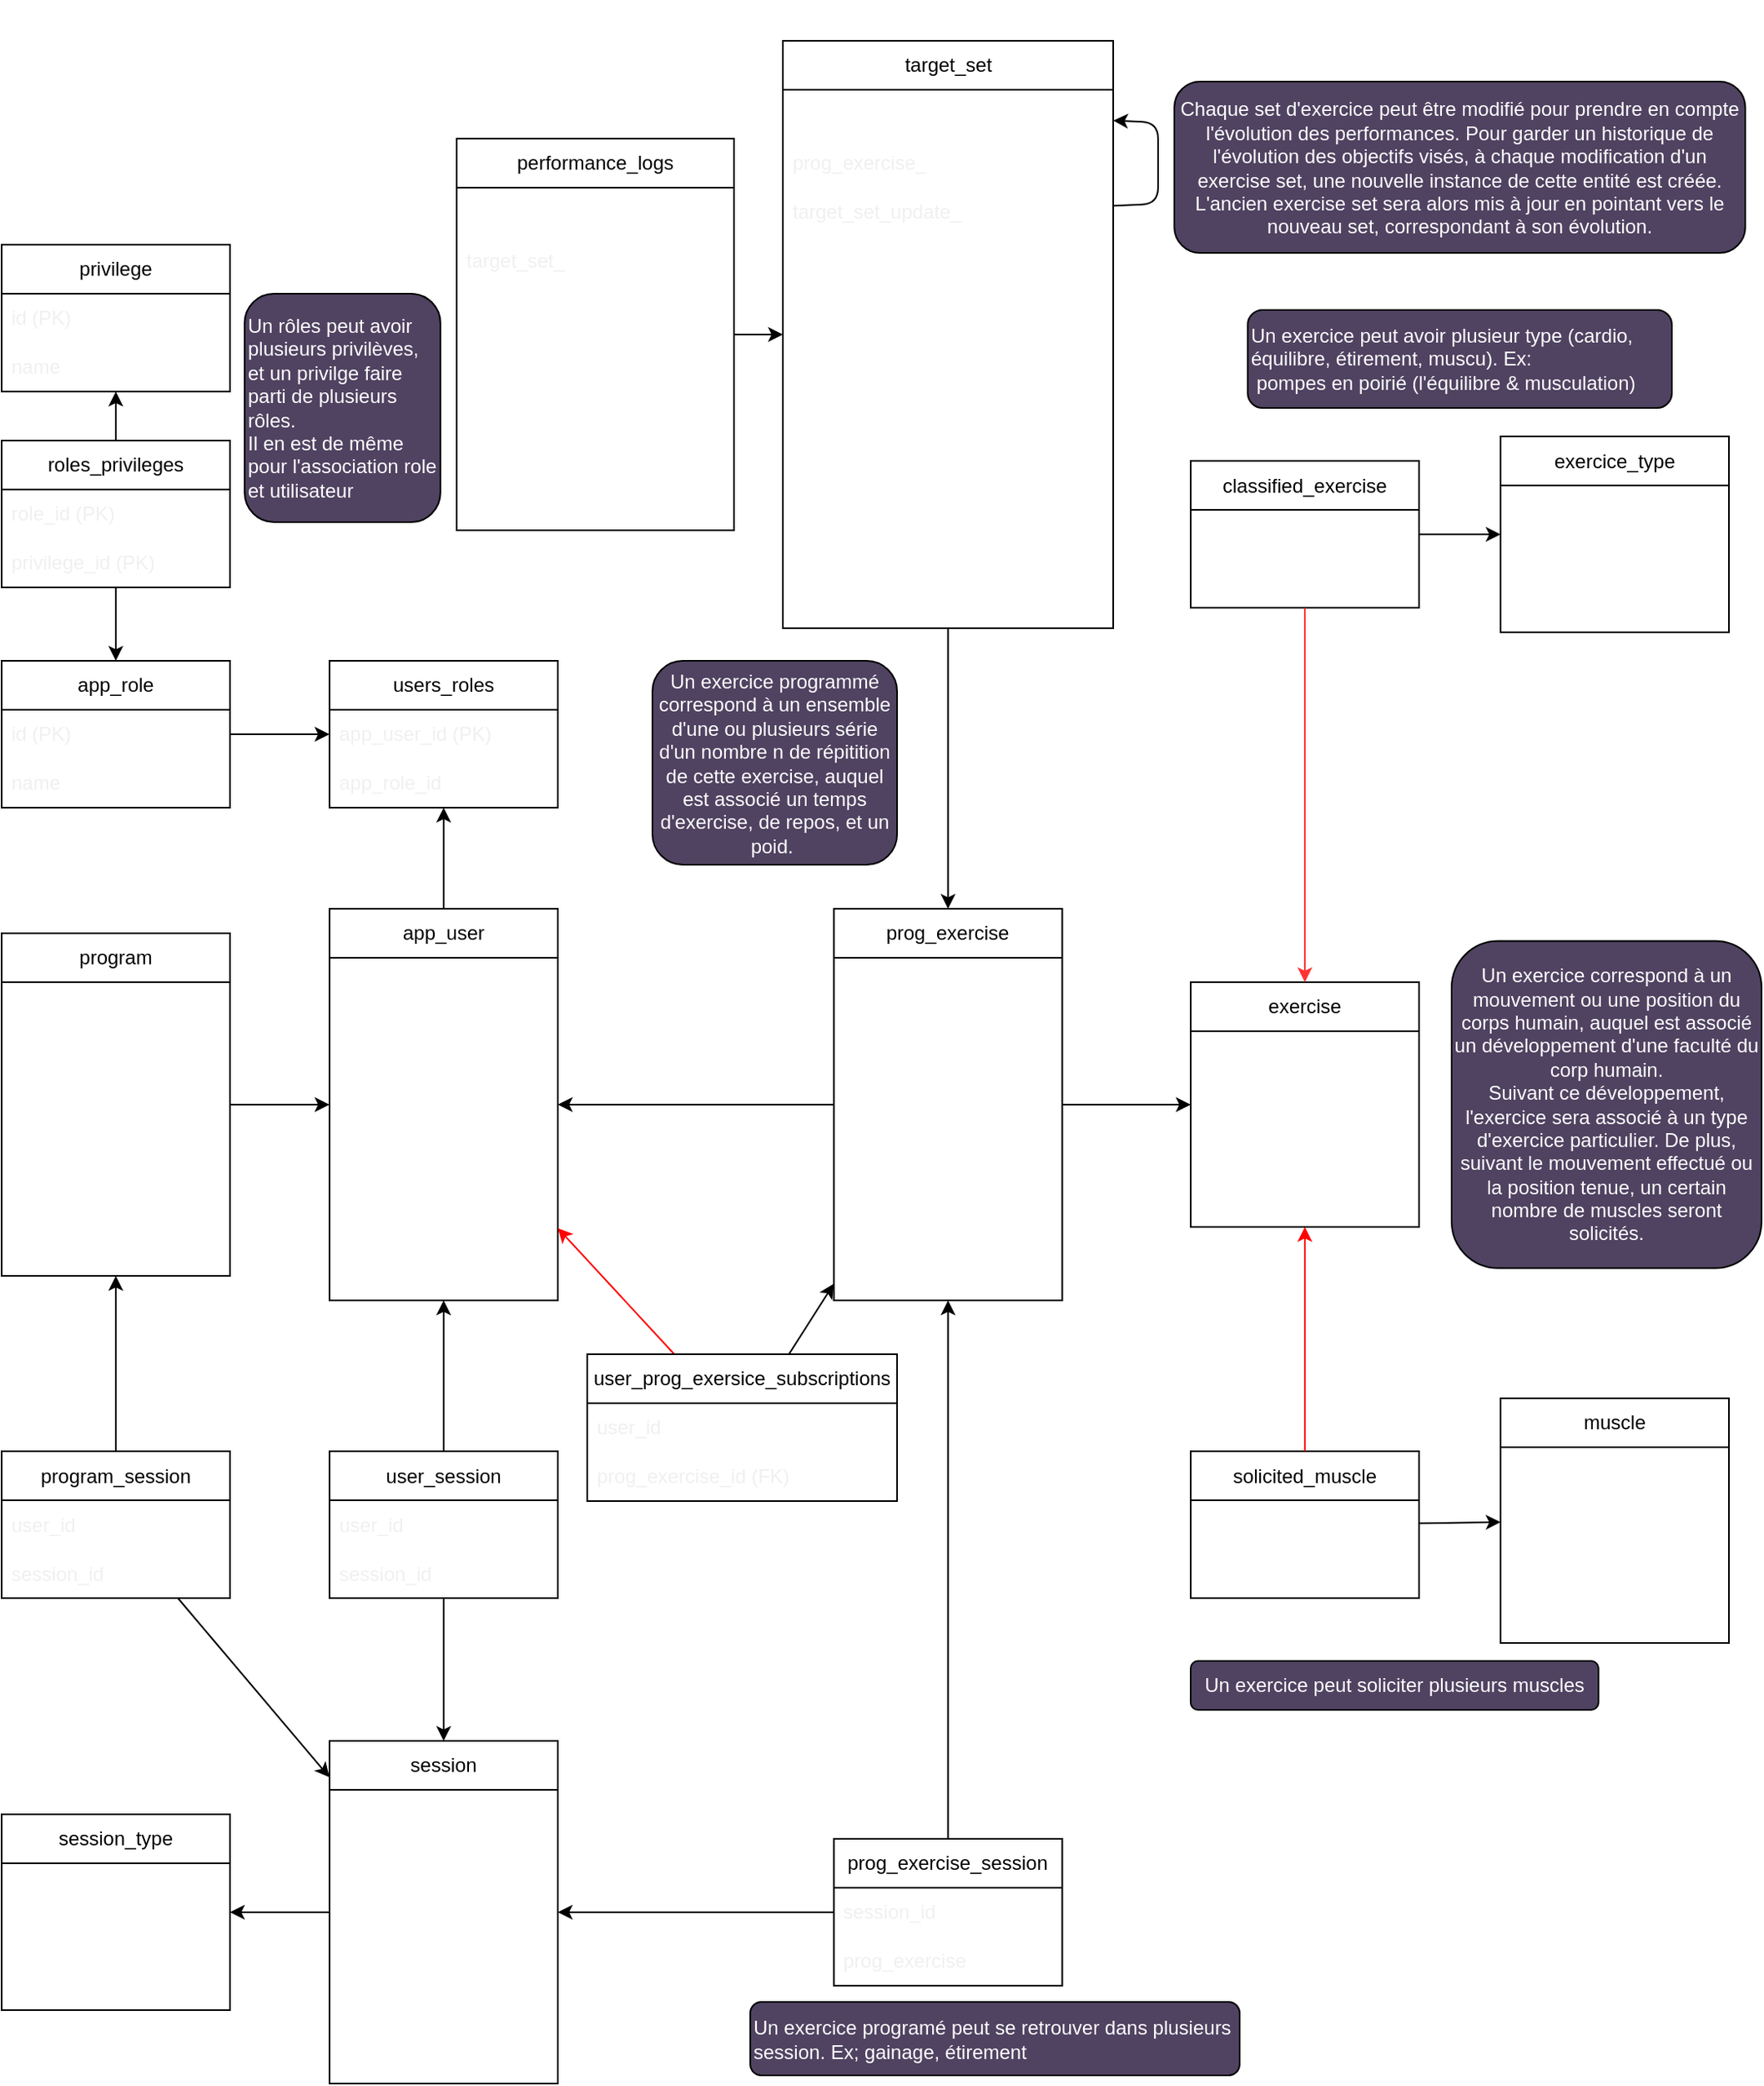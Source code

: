 <mxfile>
    <diagram id="t2RLY6Rsk9fh3t6uzkRq" name="Page-1">
        <mxGraphModel dx="2354" dy="1113" grid="1" gridSize="10" guides="1" tooltips="1" connect="1" arrows="1" fold="1" page="1" pageScale="1" pageWidth="1100" pageHeight="850" math="0" shadow="0">
            <root>
                <mxCell id="0"/>
                <mxCell id="1" parent="0"/>
                <mxCell id="147" value="exercise" style="swimlane;fontStyle=0;childLayout=stackLayout;horizontal=1;startSize=30;horizontalStack=0;resizeParent=1;resizeParentMax=0;resizeLast=0;collapsible=1;marginBottom=0;whiteSpace=wrap;html=1;swimlaneFillColor=default;" parent="1" vertex="1">
                    <mxGeometry x="-360" y="622" width="140" height="150" as="geometry"/>
                </mxCell>
                <mxCell id="148" value="&lt;font color=&quot;#ffffff&quot;&gt;id&amp;nbsp;&lt;/font&gt;&lt;span style=&quot;color: rgb(255, 255, 255);&quot;&gt;(PK)&lt;/span&gt;" style="text;strokeColor=none;fillColor=none;align=left;verticalAlign=middle;spacingLeft=4;spacingRight=4;overflow=hidden;points=[[0,0.5],[1,0.5]];portConstraint=eastwest;rotatable=0;whiteSpace=wrap;html=1;fontColor=#5C5C5C;" parent="147" vertex="1">
                    <mxGeometry y="30" width="140" height="30" as="geometry"/>
                </mxCell>
                <mxCell id="149" value="&lt;font color=&quot;#ffffff&quot;&gt;name&lt;/font&gt;" style="text;strokeColor=none;fillColor=none;align=left;verticalAlign=middle;spacingLeft=4;spacingRight=4;overflow=hidden;points=[[0,0.5],[1,0.5]];portConstraint=eastwest;rotatable=0;whiteSpace=wrap;html=1;fontColor=#5C5C5C;" parent="147" vertex="1">
                    <mxGeometry y="60" width="140" height="30" as="geometry"/>
                </mxCell>
                <mxCell id="151" value="&lt;font color=&quot;#ffffff&quot;&gt;description&lt;/font&gt;" style="text;strokeColor=none;fillColor=none;align=left;verticalAlign=middle;spacingLeft=4;spacingRight=4;overflow=hidden;points=[[0,0.5],[1,0.5]];portConstraint=eastwest;rotatable=0;whiteSpace=wrap;html=1;fontColor=#5C5C5C;" parent="147" vertex="1">
                    <mxGeometry y="90" width="140" height="30" as="geometry"/>
                </mxCell>
                <mxCell id="272" value="&lt;font color=&quot;#ffffff&quot;&gt;goal&lt;/font&gt;" style="text;strokeColor=none;fillColor=none;align=left;verticalAlign=middle;spacingLeft=4;spacingRight=4;overflow=hidden;points=[[0,0.5],[1,0.5]];portConstraint=eastwest;rotatable=0;whiteSpace=wrap;html=1;fontColor=#5C5C5C;" parent="147" vertex="1">
                    <mxGeometry y="120" width="140" height="30" as="geometry"/>
                </mxCell>
                <mxCell id="274" style="edgeStyle=none;html=1;fontColor=#FFFFFF;" parent="1" source="154" target="258" edge="1">
                    <mxGeometry relative="1" as="geometry"/>
                </mxCell>
                <mxCell id="154" value="prog_exercise" style="swimlane;fontStyle=0;childLayout=stackLayout;horizontal=1;startSize=30;horizontalStack=0;resizeParent=1;resizeParentMax=0;resizeLast=0;collapsible=1;marginBottom=0;whiteSpace=wrap;html=1;swimlaneFillColor=default;" parent="1" vertex="1">
                    <mxGeometry x="-578.75" y="577" width="140" height="240" as="geometry"/>
                </mxCell>
                <mxCell id="281" value="&lt;font color=&quot;#ffffff&quot;&gt;id (PK)&lt;/font&gt;" style="text;strokeColor=none;fillColor=none;align=left;verticalAlign=middle;spacingLeft=4;spacingRight=4;overflow=hidden;points=[[0,0.5],[1,0.5]];portConstraint=eastwest;rotatable=0;whiteSpace=wrap;html=1;fontColor=#5C5C5C;" parent="154" vertex="1">
                    <mxGeometry y="30" width="140" height="30" as="geometry"/>
                </mxCell>
                <mxCell id="256" value="&lt;font color=&quot;#ffffff&quot;&gt;exercise_id (FK)&lt;/font&gt;" style="text;strokeColor=none;fillColor=none;align=left;verticalAlign=middle;spacingLeft=4;spacingRight=4;overflow=hidden;points=[[0,0.5],[1,0.5]];portConstraint=eastwest;rotatable=0;whiteSpace=wrap;html=1;fontColor=#5C5C5C;" parent="154" vertex="1">
                    <mxGeometry y="60" width="140" height="30" as="geometry"/>
                </mxCell>
                <mxCell id="275" value="&lt;font color=&quot;#ffffff&quot;&gt;creator_id (FK)&lt;/font&gt;" style="text;strokeColor=none;fillColor=none;align=left;verticalAlign=middle;spacingLeft=4;spacingRight=4;overflow=hidden;points=[[0,0.5],[1,0.5]];portConstraint=eastwest;rotatable=0;whiteSpace=wrap;html=1;fontColor=#5C5C5C;" parent="154" vertex="1">
                    <mxGeometry y="90" width="140" height="30" as="geometry"/>
                </mxCell>
                <mxCell id="457" value="&lt;font color=&quot;#ffffff&quot;&gt;name&lt;/font&gt;" style="text;strokeColor=none;fillColor=none;align=left;verticalAlign=middle;spacingLeft=4;spacingRight=4;overflow=hidden;points=[[0,0.5],[1,0.5]];portConstraint=eastwest;rotatable=0;whiteSpace=wrap;html=1;fontColor=#5C5C5C;" parent="154" vertex="1">
                    <mxGeometry y="120" width="140" height="30" as="geometry"/>
                </mxCell>
                <mxCell id="347" value="&lt;font color=&quot;#ffffff&quot;&gt;note&lt;/font&gt;" style="text;strokeColor=none;fillColor=none;align=left;verticalAlign=middle;spacingLeft=4;spacingRight=4;overflow=hidden;points=[[0,0.5],[1,0.5]];portConstraint=eastwest;rotatable=0;whiteSpace=wrap;html=1;fontColor=#5C5C5C;" parent="154" vertex="1">
                    <mxGeometry y="150" width="140" height="30" as="geometry"/>
                </mxCell>
                <mxCell id="437" value="&lt;font color=&quot;#ffffff&quot;&gt;trust_label&lt;/font&gt;" style="text;strokeColor=none;fillColor=none;align=left;verticalAlign=middle;spacingLeft=4;spacingRight=4;overflow=hidden;points=[[0,0.5],[1,0.5]];portConstraint=eastwest;rotatable=0;whiteSpace=wrap;html=1;fontColor=#5C5C5C;" parent="154" vertex="1">
                    <mxGeometry y="180" width="140" height="30" as="geometry"/>
                </mxCell>
                <mxCell id="271" value="&lt;font color=&quot;#ffffff&quot;&gt;visibility&lt;/font&gt;" style="text;strokeColor=none;fillColor=none;align=left;verticalAlign=middle;spacingLeft=4;spacingRight=4;overflow=hidden;points=[[0,0.5],[1,0.5]];portConstraint=eastwest;rotatable=0;whiteSpace=wrap;html=1;fontColor=#5C5C5C;" parent="154" vertex="1">
                    <mxGeometry y="210" width="140" height="30" as="geometry"/>
                </mxCell>
                <mxCell id="159" value="session" style="swimlane;fontStyle=0;childLayout=stackLayout;horizontal=1;startSize=30;horizontalStack=0;resizeParent=1;resizeParentMax=0;resizeLast=0;collapsible=1;marginBottom=0;whiteSpace=wrap;html=1;swimlaneFillColor=default;" parent="1" vertex="1">
                    <mxGeometry x="-888" y="1087" width="140" height="210" as="geometry"/>
                </mxCell>
                <mxCell id="160" value="&lt;font color=&quot;#ffffff&quot;&gt;id (PK)&lt;/font&gt;" style="text;strokeColor=none;fillColor=none;align=left;verticalAlign=middle;spacingLeft=4;spacingRight=4;overflow=hidden;points=[[0,0.5],[1,0.5]];portConstraint=eastwest;rotatable=0;whiteSpace=wrap;html=1;fontColor=#5C5C5C;" parent="159" vertex="1">
                    <mxGeometry y="30" width="140" height="30" as="geometry"/>
                </mxCell>
                <mxCell id="162" value="&lt;font color=&quot;#ffffff&quot;&gt;session_type_id (FK)&lt;/font&gt;" style="text;strokeColor=none;fillColor=none;align=left;verticalAlign=middle;spacingLeft=4;spacingRight=4;overflow=hidden;points=[[0,0.5],[1,0.5]];portConstraint=eastwest;rotatable=0;whiteSpace=wrap;html=1;fontColor=#5C5C5C;" parent="159" vertex="1">
                    <mxGeometry y="60" width="140" height="30" as="geometry"/>
                </mxCell>
                <mxCell id="307" value="&lt;font color=&quot;#ffffff&quot;&gt;created_by (FK)&lt;/font&gt;" style="text;strokeColor=none;fillColor=none;align=left;verticalAlign=middle;spacingLeft=4;spacingRight=4;overflow=hidden;points=[[0,0.5],[1,0.5]];portConstraint=eastwest;rotatable=0;whiteSpace=wrap;html=1;fontColor=#5C5C5C;" parent="159" vertex="1">
                    <mxGeometry y="90" width="140" height="30" as="geometry"/>
                </mxCell>
                <mxCell id="161" value="&lt;font color=&quot;#ffffff&quot;&gt;name&lt;/font&gt;" style="text;strokeColor=none;fillColor=none;align=left;verticalAlign=middle;spacingLeft=4;spacingRight=4;overflow=hidden;points=[[0,0.5],[1,0.5]];portConstraint=eastwest;rotatable=0;whiteSpace=wrap;html=1;fontColor=#5C5C5C;" parent="159" vertex="1">
                    <mxGeometry y="120" width="140" height="30" as="geometry"/>
                </mxCell>
                <mxCell id="163" value="&lt;font color=&quot;#ffffff&quot;&gt;description&lt;/font&gt;" style="text;strokeColor=none;fillColor=none;align=left;verticalAlign=middle;spacingLeft=4;spacingRight=4;overflow=hidden;points=[[0,0.5],[1,0.5]];portConstraint=eastwest;rotatable=0;whiteSpace=wrap;html=1;fontColor=#5C5C5C;" parent="159" vertex="1">
                    <mxGeometry y="150" width="140" height="30" as="geometry"/>
                </mxCell>
                <mxCell id="296" value="&lt;font color=&quot;#ffffff&quot;&gt;visibility&lt;/font&gt;" style="text;strokeColor=none;fillColor=none;align=left;verticalAlign=middle;spacingLeft=4;spacingRight=4;overflow=hidden;points=[[0,0.5],[1,0.5]];portConstraint=eastwest;rotatable=0;whiteSpace=wrap;html=1;fontColor=#5C5C5C;" parent="159" vertex="1">
                    <mxGeometry y="180" width="140" height="30" as="geometry"/>
                </mxCell>
                <mxCell id="164" value="solicited_muscle" style="swimlane;fontStyle=0;childLayout=stackLayout;horizontal=1;startSize=30;horizontalStack=0;resizeParent=1;resizeParentMax=0;resizeLast=0;collapsible=1;marginBottom=0;whiteSpace=wrap;html=1;swimlaneFillColor=default;" parent="1" vertex="1">
                    <mxGeometry x="-360" y="909.5" width="140" height="90" as="geometry"/>
                </mxCell>
                <mxCell id="165" value="&lt;font color=&quot;#ffffff&quot;&gt;exercise_id&amp;nbsp;&lt;/font&gt;&lt;span style=&quot;color: rgb(255, 255, 255);&quot;&gt;(FK)&lt;/span&gt;" style="text;strokeColor=none;fillColor=none;align=left;verticalAlign=middle;spacingLeft=4;spacingRight=4;overflow=hidden;points=[[0,0.5],[1,0.5]];portConstraint=eastwest;rotatable=0;whiteSpace=wrap;html=1;fontColor=#5C5C5C;" parent="164" vertex="1">
                    <mxGeometry y="30" width="140" height="30" as="geometry"/>
                </mxCell>
                <mxCell id="166" value="&lt;font color=&quot;#ffffff&quot;&gt;muscle_id&amp;nbsp;&lt;/font&gt;&lt;span style=&quot;color: rgb(255, 255, 255);&quot;&gt;(FK)&lt;/span&gt;" style="text;strokeColor=none;fillColor=none;align=left;verticalAlign=middle;spacingLeft=4;spacingRight=4;overflow=hidden;points=[[0,0.5],[1,0.5]];portConstraint=eastwest;rotatable=0;whiteSpace=wrap;html=1;fontColor=#5C5C5C;" parent="164" vertex="1">
                    <mxGeometry y="60" width="140" height="30" as="geometry"/>
                </mxCell>
                <mxCell id="171" value="muscle" style="swimlane;fontStyle=0;childLayout=stackLayout;horizontal=1;startSize=30;horizontalStack=0;resizeParent=1;resizeParentMax=0;resizeLast=0;collapsible=1;marginBottom=0;whiteSpace=wrap;html=1;swimlaneFillColor=default;" parent="1" vertex="1">
                    <mxGeometry x="-170" y="877" width="140" height="150" as="geometry"/>
                </mxCell>
                <mxCell id="172" value="&lt;font color=&quot;#ffffff&quot;&gt;id&amp;nbsp;&lt;/font&gt;&lt;span style=&quot;color: rgb(255, 255, 255);&quot;&gt;(PK)&lt;/span&gt;" style="text;strokeColor=none;fillColor=none;align=left;verticalAlign=middle;spacingLeft=4;spacingRight=4;overflow=hidden;points=[[0,0.5],[1,0.5]];portConstraint=eastwest;rotatable=0;whiteSpace=wrap;html=1;fontColor=#5C5C5C;" parent="171" vertex="1">
                    <mxGeometry y="30" width="140" height="30" as="geometry"/>
                </mxCell>
                <mxCell id="173" value="&lt;font color=&quot;#ffffff&quot;&gt;name&lt;/font&gt;" style="text;strokeColor=none;fillColor=none;align=left;verticalAlign=middle;spacingLeft=4;spacingRight=4;overflow=hidden;points=[[0,0.5],[1,0.5]];portConstraint=eastwest;rotatable=0;whiteSpace=wrap;html=1;fontColor=#5C5C5C;" parent="171" vertex="1">
                    <mxGeometry y="60" width="140" height="30" as="geometry"/>
                </mxCell>
                <mxCell id="249" value="&lt;font style=&quot;&quot; color=&quot;#ffffff&quot;&gt;description&lt;/font&gt;" style="text;strokeColor=none;fillColor=none;align=left;verticalAlign=middle;spacingLeft=4;spacingRight=4;overflow=hidden;points=[[0,0.5],[1,0.5]];portConstraint=eastwest;rotatable=0;whiteSpace=wrap;html=1;fontColor=#5C5C5C;" parent="171" vertex="1">
                    <mxGeometry y="90" width="140" height="30" as="geometry"/>
                </mxCell>
                <mxCell id="330" value="&lt;font style=&quot;&quot; color=&quot;#ffffff&quot;&gt;function&lt;/font&gt;" style="text;strokeColor=none;fillColor=none;align=left;verticalAlign=middle;spacingLeft=4;spacingRight=4;overflow=hidden;points=[[0,0.5],[1,0.5]];portConstraint=eastwest;rotatable=0;whiteSpace=wrap;html=1;fontColor=#5C5C5C;" parent="171" vertex="1">
                    <mxGeometry y="120" width="140" height="30" as="geometry"/>
                </mxCell>
                <mxCell id="283" style="edgeStyle=none;html=1;fontColor=#FFFFFF;" parent="1" source="193" target="258" edge="1">
                    <mxGeometry relative="1" as="geometry"/>
                </mxCell>
                <mxCell id="193" value="program" style="swimlane;fontStyle=0;childLayout=stackLayout;horizontal=1;startSize=30;horizontalStack=0;resizeParent=1;resizeParentMax=0;resizeLast=0;collapsible=1;marginBottom=0;whiteSpace=wrap;html=1;swimlaneFillColor=default;" parent="1" vertex="1">
                    <mxGeometry x="-1089" y="592" width="140" height="210" as="geometry"/>
                </mxCell>
                <mxCell id="194" value="&lt;font color=&quot;#ffffff&quot;&gt;id (PK)&lt;/font&gt;" style="text;strokeColor=none;fillColor=none;align=left;verticalAlign=middle;spacingLeft=4;spacingRight=4;overflow=hidden;points=[[0,0.5],[1,0.5]];portConstraint=eastwest;rotatable=0;whiteSpace=wrap;html=1;fontColor=#5C5C5C;" parent="193" vertex="1">
                    <mxGeometry y="30" width="140" height="30" as="geometry"/>
                </mxCell>
                <mxCell id="309" value="&lt;font color=&quot;#ffffff&quot;&gt;created_by (FK)&lt;/font&gt;" style="text;strokeColor=none;fillColor=none;align=left;verticalAlign=middle;spacingLeft=4;spacingRight=4;overflow=hidden;points=[[0,0.5],[1,0.5]];portConstraint=eastwest;rotatable=0;whiteSpace=wrap;html=1;fontColor=#5C5C5C;" parent="193" vertex="1">
                    <mxGeometry y="60" width="140" height="30" as="geometry"/>
                </mxCell>
                <mxCell id="310" value="&lt;font color=&quot;#ffffff&quot;&gt;taken_from (FK)&lt;/font&gt;" style="text;strokeColor=none;fillColor=none;align=left;verticalAlign=middle;spacingLeft=4;spacingRight=4;overflow=hidden;points=[[0,0.5],[1,0.5]];portConstraint=eastwest;rotatable=0;whiteSpace=wrap;html=1;fontColor=#5C5C5C;" parent="193" vertex="1">
                    <mxGeometry y="90" width="140" height="30" as="geometry"/>
                </mxCell>
                <mxCell id="195" value="&lt;font color=&quot;#ffffff&quot;&gt;name&lt;/font&gt;" style="text;strokeColor=none;fillColor=none;align=left;verticalAlign=middle;spacingLeft=4;spacingRight=4;overflow=hidden;points=[[0,0.5],[1,0.5]];portConstraint=eastwest;rotatable=0;whiteSpace=wrap;html=1;fontColor=#5C5C5C;" parent="193" vertex="1">
                    <mxGeometry y="120" width="140" height="30" as="geometry"/>
                </mxCell>
                <mxCell id="196" value="&lt;font color=&quot;#ffffff&quot;&gt;description&lt;/font&gt;" style="text;strokeColor=none;fillColor=none;align=left;verticalAlign=middle;spacingLeft=4;spacingRight=4;overflow=hidden;points=[[0,0.5],[1,0.5]];portConstraint=eastwest;rotatable=0;whiteSpace=wrap;html=1;fontColor=#5C5C5C;" parent="193" vertex="1">
                    <mxGeometry y="150" width="140" height="30" as="geometry"/>
                </mxCell>
                <mxCell id="297" value="&lt;font color=&quot;#ffffff&quot;&gt;visibility&lt;/font&gt;" style="text;strokeColor=none;fillColor=none;align=left;verticalAlign=middle;spacingLeft=4;spacingRight=4;overflow=hidden;points=[[0,0.5],[1,0.5]];portConstraint=eastwest;rotatable=0;whiteSpace=wrap;html=1;fontColor=#5C5C5C;" parent="193" vertex="1">
                    <mxGeometry y="180" width="140" height="30" as="geometry"/>
                </mxCell>
                <mxCell id="241" style="edgeStyle=none;html=1;fontColor=#FFFFFF;" parent="1" source="159" target="140" edge="1">
                    <mxGeometry relative="1" as="geometry">
                        <mxPoint x="-1475" y="464" as="targetPoint"/>
                    </mxGeometry>
                </mxCell>
                <mxCell id="244" style="edgeStyle=none;html=1;fontColor=#FFFFFF;" parent="1" source="154" target="147" edge="1">
                    <mxGeometry relative="1" as="geometry">
                        <mxPoint x="-975" y="759" as="sourcePoint"/>
                    </mxGeometry>
                </mxCell>
                <mxCell id="245" style="edgeStyle=none;html=1;fontColor=#FFFFFF;fillColor=#FF0000;strokeColor=#FF0000;" parent="1" source="164" target="147" edge="1">
                    <mxGeometry relative="1" as="geometry">
                        <mxPoint x="-160" y="531.5" as="targetPoint"/>
                    </mxGeometry>
                </mxCell>
                <mxCell id="246" style="edgeStyle=none;html=1;fontColor=#FFFFFF;" parent="1" source="164" target="171" edge="1">
                    <mxGeometry relative="1" as="geometry"/>
                </mxCell>
                <mxCell id="250" value="classified_exercise" style="swimlane;fontStyle=0;childLayout=stackLayout;horizontal=1;startSize=30;horizontalStack=0;resizeParent=1;resizeParentMax=0;resizeLast=0;collapsible=1;marginBottom=0;whiteSpace=wrap;html=1;swimlaneFillColor=default;" parent="1" vertex="1">
                    <mxGeometry x="-360" y="302.5" width="140" height="90" as="geometry"/>
                </mxCell>
                <mxCell id="252" value="&lt;font color=&quot;#ffffff&quot;&gt;exercise_id (FK)&lt;/font&gt;" style="text;strokeColor=none;fillColor=none;align=left;verticalAlign=middle;spacingLeft=4;spacingRight=4;overflow=hidden;points=[[0,0.5],[1,0.5]];portConstraint=eastwest;rotatable=0;whiteSpace=wrap;html=1;fontColor=#5C5C5C;" parent="250" vertex="1">
                    <mxGeometry y="30" width="140" height="30" as="geometry"/>
                </mxCell>
                <mxCell id="253" value="&lt;span style=&quot;color: rgb(255, 255, 255);&quot;&gt;exercise_type_id (FK)&lt;/span&gt;" style="text;strokeColor=none;fillColor=none;align=left;verticalAlign=middle;spacingLeft=4;spacingRight=4;overflow=hidden;points=[[0,0.5],[1,0.5]];portConstraint=eastwest;rotatable=0;whiteSpace=wrap;html=1;fontColor=#5C5C5C;" parent="250" vertex="1">
                    <mxGeometry y="60" width="140" height="30" as="geometry"/>
                </mxCell>
                <mxCell id="255" style="edgeStyle=none;html=1;fontColor=#FFFFFF;" parent="1" source="250" target="263" edge="1">
                    <mxGeometry relative="1" as="geometry">
                        <mxPoint x="-255" y="422.5" as="sourcePoint"/>
                    </mxGeometry>
                </mxCell>
                <mxCell id="456" style="edgeStyle=none;html=1;" parent="1" source="258" target="441" edge="1">
                    <mxGeometry relative="1" as="geometry"/>
                </mxCell>
                <mxCell id="258" value="app_user" style="swimlane;fontStyle=0;childLayout=stackLayout;horizontal=1;startSize=30;horizontalStack=0;resizeParent=1;resizeParentMax=0;resizeLast=0;collapsible=1;marginBottom=0;whiteSpace=wrap;html=1;swimlaneFillColor=default;" parent="1" vertex="1">
                    <mxGeometry x="-888" y="577" width="140" height="240" as="geometry"/>
                </mxCell>
                <mxCell id="259" value="&lt;font color=&quot;#ffffff&quot;&gt;id (PK)&lt;/font&gt;" style="text;strokeColor=none;fillColor=none;align=left;verticalAlign=middle;spacingLeft=4;spacingRight=4;overflow=hidden;points=[[0,0.5],[1,0.5]];portConstraint=eastwest;rotatable=0;whiteSpace=wrap;html=1;fontColor=#5C5C5C;" parent="258" vertex="1">
                    <mxGeometry y="30" width="140" height="30" as="geometry"/>
                </mxCell>
                <mxCell id="277" value="&lt;font color=&quot;#ffffff&quot;&gt;password&lt;/font&gt;" style="text;strokeColor=none;fillColor=none;align=left;verticalAlign=middle;spacingLeft=4;spacingRight=4;overflow=hidden;points=[[0,0.5],[1,0.5]];portConstraint=eastwest;rotatable=0;whiteSpace=wrap;html=1;fontColor=#5C5C5C;" parent="258" vertex="1">
                    <mxGeometry y="60" width="140" height="30" as="geometry"/>
                </mxCell>
                <mxCell id="278" value="&lt;font color=&quot;#ffffff&quot;&gt;email&lt;/font&gt;" style="text;strokeColor=none;fillColor=none;align=left;verticalAlign=middle;spacingLeft=4;spacingRight=4;overflow=hidden;points=[[0,0.5],[1,0.5]];portConstraint=eastwest;rotatable=0;whiteSpace=wrap;html=1;fontColor=#5C5C5C;" parent="258" vertex="1">
                    <mxGeometry y="90" width="140" height="30" as="geometry"/>
                </mxCell>
                <mxCell id="260" value="&lt;font color=&quot;#ffffff&quot;&gt;name&lt;/font&gt;" style="text;strokeColor=none;fillColor=none;align=left;verticalAlign=middle;spacingLeft=4;spacingRight=4;overflow=hidden;points=[[0,0.5],[1,0.5]];portConstraint=eastwest;rotatable=0;whiteSpace=wrap;html=1;fontColor=#5C5C5C;" parent="258" vertex="1">
                    <mxGeometry y="120" width="140" height="30" as="geometry"/>
                </mxCell>
                <mxCell id="261" value="&lt;font color=&quot;#ffffff&quot;&gt;surname&lt;/font&gt;" style="text;strokeColor=none;fillColor=none;align=left;verticalAlign=middle;spacingLeft=4;spacingRight=4;overflow=hidden;points=[[0,0.5],[1,0.5]];portConstraint=eastwest;rotatable=0;whiteSpace=wrap;html=1;fontColor=#5C5C5C;" parent="258" vertex="1">
                    <mxGeometry y="150" width="140" height="30" as="geometry"/>
                </mxCell>
                <mxCell id="276" value="&lt;font color=&quot;#ffffff&quot;&gt;avatar&lt;/font&gt;" style="text;strokeColor=none;fillColor=none;align=left;verticalAlign=middle;spacingLeft=4;spacingRight=4;overflow=hidden;points=[[0,0.5],[1,0.5]];portConstraint=eastwest;rotatable=0;whiteSpace=wrap;html=1;fontColor=#5C5C5C;" parent="258" vertex="1">
                    <mxGeometry y="180" width="140" height="30" as="geometry"/>
                </mxCell>
                <mxCell id="311" value="&lt;font color=&quot;#ffffff&quot;&gt;rank&lt;/font&gt;" style="text;strokeColor=none;fillColor=none;align=left;verticalAlign=middle;spacingLeft=4;spacingRight=4;overflow=hidden;points=[[0,0.5],[1,0.5]];portConstraint=eastwest;rotatable=0;whiteSpace=wrap;html=1;fontColor=#5C5C5C;" parent="258" vertex="1">
                    <mxGeometry y="210" width="140" height="30" as="geometry"/>
                </mxCell>
                <mxCell id="263" value="exercice_type" style="swimlane;fontStyle=0;childLayout=stackLayout;horizontal=1;startSize=30;horizontalStack=0;resizeParent=1;resizeParentMax=0;resizeLast=0;collapsible=1;marginBottom=0;whiteSpace=wrap;html=1;swimlaneFillColor=default;" parent="1" vertex="1">
                    <mxGeometry x="-170" y="287.5" width="140" height="120" as="geometry">
                        <mxRectangle x="280" y="640" width="110" height="30" as="alternateBounds"/>
                    </mxGeometry>
                </mxCell>
                <mxCell id="264" value="&lt;font color=&quot;#ffffff&quot;&gt;id&amp;nbsp;&lt;/font&gt;&lt;span style=&quot;color: rgb(255, 255, 255);&quot;&gt;(PK)&lt;/span&gt;" style="text;strokeColor=none;fillColor=none;align=left;verticalAlign=middle;spacingLeft=4;spacingRight=4;overflow=hidden;points=[[0,0.5],[1,0.5]];portConstraint=eastwest;rotatable=0;whiteSpace=wrap;html=1;fontColor=#5C5C5C;" parent="263" vertex="1">
                    <mxGeometry y="30" width="140" height="30" as="geometry"/>
                </mxCell>
                <mxCell id="265" value="&lt;font color=&quot;#ffffff&quot;&gt;name&lt;/font&gt;" style="text;strokeColor=none;fillColor=none;align=left;verticalAlign=middle;spacingLeft=4;spacingRight=4;overflow=hidden;points=[[0,0.5],[1,0.5]];portConstraint=eastwest;rotatable=0;whiteSpace=wrap;html=1;fontColor=#5C5C5C;" parent="263" vertex="1">
                    <mxGeometry y="60" width="140" height="30" as="geometry"/>
                </mxCell>
                <mxCell id="266" value="&lt;font color=&quot;#ffffff&quot;&gt;goal&lt;/font&gt;" style="text;strokeColor=none;fillColor=none;align=left;verticalAlign=middle;spacingLeft=4;spacingRight=4;overflow=hidden;points=[[0,0.5],[1,0.5]];portConstraint=eastwest;rotatable=0;whiteSpace=wrap;html=1;fontColor=#5C5C5C;" parent="263" vertex="1">
                    <mxGeometry y="90" width="140" height="30" as="geometry"/>
                </mxCell>
                <mxCell id="267" style="edgeStyle=none;html=1;fontColor=#FFFFFF;fillColor=#FF0000;strokeColor=#FF3333;" parent="1" source="250" target="147" edge="1">
                    <mxGeometry relative="1" as="geometry"/>
                </mxCell>
                <mxCell id="268" value="Un exercice peut soliciter plusieurs muscles" style="rounded=1;whiteSpace=wrap;html=1;labelBackgroundColor=none;fontColor=#FFFFFF;fillColor=#504361;" parent="1" vertex="1">
                    <mxGeometry x="-360" y="1038" width="250" height="30" as="geometry"/>
                </mxCell>
                <mxCell id="269" value="&lt;div style=&quot;line-height: 120%;&quot;&gt;&lt;span style=&quot;background-color: initial;&quot;&gt;Un exercice peut avoir plusieur type (cardio, équilibre, étirement, muscu). Ex:&amp;nbsp;&lt;br&gt;&lt;/span&gt;&lt;span style=&quot;background-color: initial;&quot;&gt;&amp;nbsp;pompes en poirié (l'équilibre &amp;amp; musculation)&lt;/span&gt;&lt;/div&gt;" style="rounded=1;whiteSpace=wrap;html=1;labelBackgroundColor=none;fontColor=#FFFFFF;fillColor=#504361;align=left;" parent="1" vertex="1">
                    <mxGeometry x="-325" y="210" width="260" height="60" as="geometry"/>
                </mxCell>
                <mxCell id="289" style="edgeStyle=none;html=1;fontColor=#FFFFFF;" parent="1" source="285" target="154" edge="1">
                    <mxGeometry relative="1" as="geometry">
                        <mxPoint x="-1329.118" y="704" as="targetPoint"/>
                    </mxGeometry>
                </mxCell>
                <mxCell id="285" value="prog_exercise_session" style="swimlane;fontStyle=0;childLayout=stackLayout;horizontal=1;startSize=30;horizontalStack=0;resizeParent=1;resizeParentMax=0;resizeLast=0;collapsible=1;marginBottom=0;whiteSpace=wrap;html=1;swimlaneFillColor=default;" parent="1" vertex="1">
                    <mxGeometry x="-578.75" y="1147" width="140" height="90" as="geometry"/>
                </mxCell>
                <mxCell id="291" value="&lt;span style=&quot;color: rgb(240, 240, 240); text-align: center;&quot;&gt;session_id&amp;nbsp;&lt;/span&gt;&lt;font color=&quot;#ffffff&quot;&gt;(FK)&lt;/font&gt;" style="text;strokeColor=none;fillColor=none;align=left;verticalAlign=middle;spacingLeft=4;spacingRight=4;overflow=hidden;points=[[0,0.5],[1,0.5]];portConstraint=eastwest;rotatable=0;whiteSpace=wrap;html=1;fontColor=#5C5C5C;" parent="285" vertex="1">
                    <mxGeometry y="30" width="140" height="30" as="geometry"/>
                </mxCell>
                <mxCell id="292" value="&lt;span style=&quot;color: rgb(240, 240, 240); text-align: center;&quot;&gt;prog_exercise&lt;/span&gt;&lt;span style=&quot;color: rgb(255, 255, 255);&quot;&gt;_id&amp;nbsp;&lt;/span&gt;&lt;font color=&quot;#ffffff&quot;&gt;(FK)&lt;/font&gt;" style="text;strokeColor=none;fillColor=none;align=left;verticalAlign=middle;spacingLeft=4;spacingRight=4;overflow=hidden;points=[[0,0.5],[1,0.5]];portConstraint=eastwest;rotatable=0;whiteSpace=wrap;html=1;fontColor=#5C5C5C;" parent="285" vertex="1">
                    <mxGeometry y="60" width="140" height="30" as="geometry"/>
                </mxCell>
                <mxCell id="290" style="edgeStyle=none;html=1;fontColor=#FFFFFF;" parent="1" source="285" target="159" edge="1">
                    <mxGeometry relative="1" as="geometry"/>
                </mxCell>
                <mxCell id="293" value="&lt;div style=&quot;&quot;&gt;&lt;span style=&quot;background-color: initial;&quot;&gt;Un exercice programé peut se retrouver dans plusieurs session. Ex; gainage, étirement&lt;/span&gt;&lt;/div&gt;" style="rounded=1;whiteSpace=wrap;html=1;labelBackgroundColor=none;fontColor=#FFFFFF;fillColor=#504361;align=left;" parent="1" vertex="1">
                    <mxGeometry x="-630" y="1247" width="300" height="45" as="geometry"/>
                </mxCell>
                <mxCell id="140" value="session_type" style="swimlane;fontStyle=0;childLayout=stackLayout;horizontal=1;startSize=30;horizontalStack=0;resizeParent=1;resizeParentMax=0;resizeLast=0;collapsible=1;marginBottom=0;whiteSpace=wrap;html=1;swimlaneFillColor=default;" parent="1" vertex="1">
                    <mxGeometry x="-1089" y="1132" width="140" height="120" as="geometry"/>
                </mxCell>
                <mxCell id="141" value="&lt;font color=&quot;#ffffff&quot;&gt;id (PK)&lt;/font&gt;" style="text;strokeColor=none;fillColor=none;align=left;verticalAlign=middle;spacingLeft=4;spacingRight=4;overflow=hidden;points=[[0,0.5],[1,0.5]];portConstraint=eastwest;rotatable=0;whiteSpace=wrap;html=1;fontColor=#5C5C5C;" parent="140" vertex="1">
                    <mxGeometry y="30" width="140" height="30" as="geometry"/>
                </mxCell>
                <mxCell id="142" value="&lt;font color=&quot;#ffffff&quot;&gt;type&lt;/font&gt;" style="text;strokeColor=none;fillColor=none;align=left;verticalAlign=middle;spacingLeft=4;spacingRight=4;overflow=hidden;points=[[0,0.5],[1,0.5]];portConstraint=eastwest;rotatable=0;whiteSpace=wrap;html=1;fontColor=#5C5C5C;" parent="140" vertex="1">
                    <mxGeometry y="60" width="140" height="30" as="geometry"/>
                </mxCell>
                <mxCell id="146" value="&lt;font color=&quot;#ffffff&quot;&gt;description&lt;/font&gt;" style="text;strokeColor=none;fillColor=none;align=left;verticalAlign=middle;spacingLeft=4;spacingRight=4;overflow=hidden;points=[[0,0.5],[1,0.5]];portConstraint=eastwest;rotatable=0;whiteSpace=wrap;html=1;fontColor=#5C5C5C;" parent="140" vertex="1">
                    <mxGeometry y="90" width="140" height="30" as="geometry"/>
                </mxCell>
                <mxCell id="304" value="&lt;h1&gt;SportsPeak MPD :&lt;/h1&gt;&lt;div&gt;MPD d'une application de gestion de programme d'entraînement sportif, permettant la création de session (ex : push, pull, leg) contenant des exercices dont la programmation peut être personnalisée.&lt;/div&gt;" style="text;html=1;strokeColor=none;fillColor=none;spacing=5;spacingTop=-20;whiteSpace=wrap;overflow=hidden;rounded=0;labelBackgroundColor=none;fontColor=#FFFFFF;" parent="1" vertex="1">
                    <mxGeometry x="-1089" y="30" width="250" height="140" as="geometry"/>
                </mxCell>
                <mxCell id="317" style="edgeStyle=none;html=1;" parent="1" source="313" target="159" edge="1">
                    <mxGeometry relative="1" as="geometry"/>
                </mxCell>
                <mxCell id="360" style="edgeStyle=none;html=1;" parent="1" source="313" target="258" edge="1">
                    <mxGeometry relative="1" as="geometry"/>
                </mxCell>
                <mxCell id="313" value="user_session" style="swimlane;fontStyle=0;childLayout=stackLayout;horizontal=1;startSize=30;horizontalStack=0;resizeParent=1;resizeParentMax=0;resizeLast=0;collapsible=1;marginBottom=0;whiteSpace=wrap;html=1;swimlaneFillColor=default;" parent="1" vertex="1">
                    <mxGeometry x="-888" y="909.5" width="140" height="90" as="geometry"/>
                </mxCell>
                <mxCell id="314" value="&lt;span style=&quot;color: rgb(240, 240, 240); text-align: center;&quot;&gt;user_id&amp;nbsp;&lt;/span&gt;&lt;font color=&quot;#ffffff&quot;&gt;(FK)&lt;/font&gt;" style="text;strokeColor=none;fillColor=none;align=left;verticalAlign=middle;spacingLeft=4;spacingRight=4;overflow=hidden;points=[[0,0.5],[1,0.5]];portConstraint=eastwest;rotatable=0;whiteSpace=wrap;html=1;fontColor=#5C5C5C;" parent="313" vertex="1">
                    <mxGeometry y="30" width="140" height="30" as="geometry"/>
                </mxCell>
                <mxCell id="315" value="&lt;div style=&quot;text-align: center;&quot;&gt;&lt;span style=&quot;background-color: initial;&quot;&gt;&lt;font color=&quot;#f0f0f0&quot;&gt;session_id&amp;nbsp;&lt;/font&gt;&lt;/span&gt;&lt;span style=&quot;color: rgb(255, 255, 255); background-color: initial;&quot;&gt;(FK)&lt;/span&gt;&lt;/div&gt;" style="text;strokeColor=none;fillColor=none;align=left;verticalAlign=middle;spacingLeft=4;spacingRight=4;overflow=hidden;points=[[0,0.5],[1,0.5]];portConstraint=eastwest;rotatable=0;whiteSpace=wrap;html=1;fontColor=#5C5C5C;" parent="313" vertex="1">
                    <mxGeometry y="60" width="140" height="30" as="geometry"/>
                </mxCell>
                <mxCell id="321" style="edgeStyle=none;html=1;" parent="1" source="318" target="159" edge="1">
                    <mxGeometry relative="1" as="geometry"/>
                </mxCell>
                <mxCell id="322" style="edgeStyle=none;html=1;" parent="1" source="318" target="193" edge="1">
                    <mxGeometry relative="1" as="geometry"/>
                </mxCell>
                <mxCell id="318" value="program_session" style="swimlane;fontStyle=0;childLayout=stackLayout;horizontal=1;startSize=30;horizontalStack=0;resizeParent=1;resizeParentMax=0;resizeLast=0;collapsible=1;marginBottom=0;whiteSpace=wrap;html=1;swimlaneFillColor=default;" parent="1" vertex="1">
                    <mxGeometry x="-1089" y="909.5" width="140" height="90" as="geometry"/>
                </mxCell>
                <mxCell id="319" value="&lt;span style=&quot;color: rgb(240, 240, 240); text-align: center;&quot;&gt;user_id&amp;nbsp;&lt;/span&gt;&lt;font color=&quot;#ffffff&quot;&gt;(FK)&lt;/font&gt;" style="text;strokeColor=none;fillColor=none;align=left;verticalAlign=middle;spacingLeft=4;spacingRight=4;overflow=hidden;points=[[0,0.5],[1,0.5]];portConstraint=eastwest;rotatable=0;whiteSpace=wrap;html=1;fontColor=#5C5C5C;" parent="318" vertex="1">
                    <mxGeometry y="30" width="140" height="30" as="geometry"/>
                </mxCell>
                <mxCell id="320" value="&lt;div style=&quot;text-align: center;&quot;&gt;&lt;span style=&quot;background-color: initial;&quot;&gt;&lt;font color=&quot;#f0f0f0&quot;&gt;session_id&amp;nbsp;&lt;/font&gt;&lt;/span&gt;&lt;span style=&quot;color: rgb(255, 255, 255); background-color: initial;&quot;&gt;(FK)&lt;/span&gt;&lt;/div&gt;" style="text;strokeColor=none;fillColor=none;align=left;verticalAlign=middle;spacingLeft=4;spacingRight=4;overflow=hidden;points=[[0,0.5],[1,0.5]];portConstraint=eastwest;rotatable=0;whiteSpace=wrap;html=1;fontColor=#5C5C5C;" parent="318" vertex="1">
                    <mxGeometry y="60" width="140" height="30" as="geometry"/>
                </mxCell>
                <mxCell id="327" style="edgeStyle=none;html=1;strokeColor=#FF0000;" parent="1" source="323" target="258" edge="1">
                    <mxGeometry relative="1" as="geometry"/>
                </mxCell>
                <mxCell id="351" style="edgeStyle=none;html=1;" parent="1" source="323" target="154" edge="1">
                    <mxGeometry relative="1" as="geometry"/>
                </mxCell>
                <mxCell id="323" value="user_prog_exersice_subscriptions" style="swimlane;fontStyle=0;childLayout=stackLayout;horizontal=1;startSize=30;horizontalStack=0;resizeParent=1;resizeParentMax=0;resizeLast=0;collapsible=1;marginBottom=0;whiteSpace=wrap;html=1;swimlaneFillColor=default;" parent="1" vertex="1">
                    <mxGeometry x="-730" y="850" width="190" height="90" as="geometry"/>
                </mxCell>
                <mxCell id="325" value="&lt;div style=&quot;text-align: center;&quot;&gt;&lt;span style=&quot;color: rgb(240, 240, 240);&quot;&gt;user_id&amp;nbsp;&lt;/span&gt;&lt;font style=&quot;text-align: left;&quot; color=&quot;#ffffff&quot;&gt;(FK)&lt;/font&gt;&lt;br&gt;&lt;/div&gt;" style="text;strokeColor=none;fillColor=none;align=left;verticalAlign=middle;spacingLeft=4;spacingRight=4;overflow=hidden;points=[[0,0.5],[1,0.5]];portConstraint=eastwest;rotatable=0;whiteSpace=wrap;html=1;fontColor=#5C5C5C;" parent="323" vertex="1">
                    <mxGeometry y="30" width="190" height="30" as="geometry"/>
                </mxCell>
                <mxCell id="329" value="&lt;span style=&quot;color: rgb(240, 240, 240); text-align: center;&quot;&gt;prog_exercise_id (FK)&lt;/span&gt;" style="text;strokeColor=none;fillColor=none;align=left;verticalAlign=middle;spacingLeft=4;spacingRight=4;overflow=hidden;points=[[0,0.5],[1,0.5]];portConstraint=eastwest;rotatable=0;whiteSpace=wrap;html=1;fontColor=#5C5C5C;" parent="323" vertex="1">
                    <mxGeometry y="60" width="190" height="30" as="geometry"/>
                </mxCell>
                <mxCell id="359" style="edgeStyle=none;html=1;" parent="1" source="331" target="339" edge="1">
                    <mxGeometry relative="1" as="geometry"/>
                </mxCell>
                <mxCell id="331" value="performance_logs" style="swimlane;fontStyle=0;childLayout=stackLayout;horizontal=1;startSize=30;horizontalStack=0;resizeParent=1;resizeParentMax=0;resizeLast=0;collapsible=1;marginBottom=0;whiteSpace=wrap;html=1;swimlaneFillColor=default;" parent="1" vertex="1">
                    <mxGeometry x="-810" y="105" width="170" height="240" as="geometry"/>
                </mxCell>
                <mxCell id="332" value="&lt;font color=&quot;#ffffff&quot;&gt;id (PK)&lt;/font&gt;" style="text;strokeColor=none;fillColor=none;align=left;verticalAlign=middle;spacingLeft=4;spacingRight=4;overflow=hidden;points=[[0,0.5],[1,0.5]];portConstraint=eastwest;rotatable=0;whiteSpace=wrap;html=1;fontColor=#5C5C5C;" parent="331" vertex="1">
                    <mxGeometry y="30" width="170" height="30" as="geometry"/>
                </mxCell>
                <mxCell id="335" value="&lt;span style=&quot;color: rgb(240, 240, 240); text-align: center;&quot;&gt;target_set_&lt;/span&gt;&lt;font color=&quot;#ffffff&quot;&gt;id (PK)&lt;/font&gt;" style="text;strokeColor=none;fillColor=none;align=left;verticalAlign=middle;spacingLeft=4;spacingRight=4;overflow=hidden;points=[[0,0.5],[1,0.5]];portConstraint=eastwest;rotatable=0;whiteSpace=wrap;html=1;fontColor=#5C5C5C;" parent="331" vertex="1">
                    <mxGeometry y="60" width="170" height="30" as="geometry"/>
                </mxCell>
                <mxCell id="387" value="&lt;span style=&quot;color: rgb(255, 255, 255);&quot;&gt;set_index&lt;/span&gt;" style="text;strokeColor=none;fillColor=none;align=left;verticalAlign=middle;spacingLeft=4;spacingRight=4;overflow=hidden;points=[[0,0.5],[1,0.5]];portConstraint=eastwest;rotatable=0;whiteSpace=wrap;html=1;fontColor=#5C5C5C;" parent="331" vertex="1">
                    <mxGeometry y="90" width="170" height="30" as="geometry"/>
                </mxCell>
                <mxCell id="388" value="&lt;span style=&quot;color: rgb(255, 255, 255);&quot;&gt;repetition_number&lt;/span&gt;" style="text;strokeColor=none;fillColor=none;align=left;verticalAlign=middle;spacingLeft=4;spacingRight=4;overflow=hidden;points=[[0,0.5],[1,0.5]];portConstraint=eastwest;rotatable=0;whiteSpace=wrap;html=1;fontColor=#5C5C5C;" parent="331" vertex="1">
                    <mxGeometry y="120" width="170" height="30" as="geometry"/>
                </mxCell>
                <mxCell id="389" value="&lt;span style=&quot;color: rgb(255, 255, 255);&quot;&gt;weight&lt;/span&gt;" style="text;strokeColor=none;fillColor=none;align=left;verticalAlign=middle;spacingLeft=4;spacingRight=4;overflow=hidden;points=[[0,0.5],[1,0.5]];portConstraint=eastwest;rotatable=0;whiteSpace=wrap;html=1;fontColor=#5C5C5C;" parent="331" vertex="1">
                    <mxGeometry y="150" width="170" height="30" as="geometry"/>
                </mxCell>
                <mxCell id="390" value="&lt;span style=&quot;color: rgb(255, 255, 255);&quot;&gt;weight_unit&lt;/span&gt;" style="text;strokeColor=none;fillColor=none;align=left;verticalAlign=middle;spacingLeft=4;spacingRight=4;overflow=hidden;points=[[0,0.5],[1,0.5]];portConstraint=eastwest;rotatable=0;whiteSpace=wrap;html=1;fontColor=#5C5C5C;" parent="331" vertex="1">
                    <mxGeometry y="180" width="170" height="30" as="geometry"/>
                </mxCell>
                <mxCell id="353" value="&lt;span style=&quot;color: rgb(255, 255, 255);&quot;&gt;log_date&lt;/span&gt;" style="text;strokeColor=none;fillColor=none;align=left;verticalAlign=middle;spacingLeft=4;spacingRight=4;overflow=hidden;points=[[0,0.5],[1,0.5]];portConstraint=eastwest;rotatable=0;whiteSpace=wrap;html=1;fontColor=#5C5C5C;" parent="331" vertex="1">
                    <mxGeometry y="210" width="170" height="30" as="geometry"/>
                </mxCell>
                <mxCell id="436" style="edgeStyle=none;html=1;" parent="1" source="339" target="154" edge="1">
                    <mxGeometry relative="1" as="geometry"/>
                </mxCell>
                <mxCell id="339" value="target_set" style="swimlane;fontStyle=0;childLayout=stackLayout;horizontal=1;startSize=30;horizontalStack=0;resizeParent=1;resizeParentMax=0;resizeLast=0;collapsible=1;marginBottom=0;whiteSpace=wrap;html=1;swimlaneFillColor=default;" parent="1" vertex="1">
                    <mxGeometry x="-610" y="45" width="202.5" height="360" as="geometry"/>
                </mxCell>
                <mxCell id="340" value="&lt;font color=&quot;#ffffff&quot;&gt;id (PK)&lt;/font&gt;" style="text;strokeColor=none;fillColor=none;align=left;verticalAlign=middle;spacingLeft=4;spacingRight=4;overflow=hidden;points=[[0,0.5],[1,0.5]];portConstraint=eastwest;rotatable=0;whiteSpace=wrap;html=1;fontColor=#5C5C5C;" parent="339" vertex="1">
                    <mxGeometry y="30" width="202.5" height="30" as="geometry"/>
                </mxCell>
                <mxCell id="341" value="&lt;span style=&quot;color: rgb(240, 240, 240); text-align: center;&quot;&gt;prog_exercise_&lt;/span&gt;&lt;font color=&quot;#ffffff&quot;&gt;id (FK)&lt;/font&gt;" style="text;strokeColor=none;fillColor=none;align=left;verticalAlign=middle;spacingLeft=4;spacingRight=4;overflow=hidden;points=[[0,0.5],[1,0.5]];portConstraint=eastwest;rotatable=0;whiteSpace=wrap;html=1;fontColor=#5C5C5C;" parent="339" vertex="1">
                    <mxGeometry y="60" width="202.5" height="30" as="geometry"/>
                </mxCell>
                <mxCell id="382" style="edgeStyle=none;html=1;" parent="339" source="357" target="340" edge="1">
                    <mxGeometry relative="1" as="geometry">
                        <Array as="points">
                            <mxPoint x="230" y="100"/>
                            <mxPoint x="230" y="50"/>
                        </Array>
                    </mxGeometry>
                </mxCell>
                <mxCell id="357" value="&lt;span style=&quot;color: rgb(240, 240, 240); text-align: center;&quot;&gt;target_set_update_&lt;/span&gt;&lt;font color=&quot;#ffffff&quot;&gt;id (FK)&lt;/font&gt;" style="text;strokeColor=none;fillColor=none;align=left;verticalAlign=middle;spacingLeft=4;spacingRight=4;overflow=hidden;points=[[0,0.5],[1,0.5]];portConstraint=eastwest;rotatable=0;whiteSpace=wrap;html=1;fontColor=#5C5C5C;" parent="339" vertex="1">
                    <mxGeometry y="90" width="202.5" height="30" as="geometry"/>
                </mxCell>
                <mxCell id="342" value="&lt;span style=&quot;color: rgb(255, 255, 255);&quot;&gt;set_number&lt;/span&gt;" style="text;strokeColor=none;fillColor=none;align=left;verticalAlign=middle;spacingLeft=4;spacingRight=4;overflow=hidden;points=[[0,0.5],[1,0.5]];portConstraint=eastwest;rotatable=0;whiteSpace=wrap;html=1;fontColor=#5C5C5C;" parent="339" vertex="1">
                    <mxGeometry y="120" width="202.5" height="30" as="geometry"/>
                </mxCell>
                <mxCell id="346" value="&lt;span style=&quot;color: rgb(255, 255, 255);&quot;&gt;repetition_number&lt;/span&gt;" style="text;strokeColor=none;fillColor=none;align=left;verticalAlign=middle;spacingLeft=4;spacingRight=4;overflow=hidden;points=[[0,0.5],[1,0.5]];portConstraint=eastwest;rotatable=0;whiteSpace=wrap;html=1;fontColor=#5C5C5C;" parent="339" vertex="1">
                    <mxGeometry y="150" width="202.5" height="30" as="geometry"/>
                </mxCell>
                <mxCell id="345" value="&lt;span style=&quot;color: rgb(255, 255, 255);&quot;&gt;weight&lt;/span&gt;" style="text;strokeColor=none;fillColor=none;align=left;verticalAlign=middle;spacingLeft=4;spacingRight=4;overflow=hidden;points=[[0,0.5],[1,0.5]];portConstraint=eastwest;rotatable=0;whiteSpace=wrap;html=1;fontColor=#5C5C5C;" parent="339" vertex="1">
                    <mxGeometry y="180" width="202.5" height="30" as="geometry"/>
                </mxCell>
                <mxCell id="358" value="&lt;span style=&quot;color: rgb(255, 255, 255);&quot;&gt;weight_unit&lt;/span&gt;" style="text;strokeColor=none;fillColor=none;align=left;verticalAlign=middle;spacingLeft=4;spacingRight=4;overflow=hidden;points=[[0,0.5],[1,0.5]];portConstraint=eastwest;rotatable=0;whiteSpace=wrap;html=1;fontColor=#5C5C5C;" parent="339" vertex="1">
                    <mxGeometry y="210" width="202.5" height="30" as="geometry"/>
                </mxCell>
                <mxCell id="343" value="&lt;font color=&quot;#ffffff&quot;&gt;physical_exertion_&lt;/font&gt;&lt;span style=&quot;color: rgb(255, 255, 255);&quot;&gt;unit_&lt;/span&gt;&lt;font color=&quot;#ffffff&quot;&gt;time&lt;/font&gt;" style="text;strokeColor=none;fillColor=none;align=left;verticalAlign=middle;spacingLeft=4;spacingRight=4;overflow=hidden;points=[[0,0.5],[1,0.5]];portConstraint=eastwest;rotatable=0;whiteSpace=wrap;html=1;fontColor=#5C5C5C;" parent="339" vertex="1">
                    <mxGeometry y="240" width="202.5" height="30" as="geometry"/>
                </mxCell>
                <mxCell id="348" value="&lt;font color=&quot;#ffffff&quot;&gt;rest_time&lt;/font&gt;" style="text;strokeColor=none;fillColor=none;align=left;verticalAlign=middle;spacingLeft=4;spacingRight=4;overflow=hidden;points=[[0,0.5],[1,0.5]];portConstraint=eastwest;rotatable=0;whiteSpace=wrap;html=1;fontColor=#5C5C5C;" parent="339" vertex="1">
                    <mxGeometry y="270" width="202.5" height="30" as="geometry"/>
                </mxCell>
                <mxCell id="376" value="&lt;span style=&quot;color: rgb(255, 255, 255);&quot;&gt;state&lt;/span&gt;" style="text;strokeColor=none;fillColor=none;align=left;verticalAlign=middle;spacingLeft=4;spacingRight=4;overflow=hidden;points=[[0,0.5],[1,0.5]];portConstraint=eastwest;rotatable=0;whiteSpace=wrap;html=1;fontColor=#5C5C5C;" parent="339" vertex="1">
                    <mxGeometry y="300" width="202.5" height="30" as="geometry"/>
                </mxCell>
                <mxCell id="459" value="&lt;span style=&quot;color: rgb(255, 255, 255);&quot;&gt;creation_date&lt;/span&gt;" style="text;strokeColor=none;fillColor=none;align=left;verticalAlign=middle;spacingLeft=4;spacingRight=4;overflow=hidden;points=[[0,0.5],[1,0.5]];portConstraint=eastwest;rotatable=0;whiteSpace=wrap;html=1;fontColor=#5C5C5C;" parent="339" vertex="1">
                    <mxGeometry y="330" width="202.5" height="30" as="geometry"/>
                </mxCell>
                <mxCell id="380" value="Un exercice programmé correspond à un ensemble d'une ou plusieurs série d'un nombre n de répitition de cette exercise, auquel est associé un temps d'exercise, de repos, et un poid.&amp;nbsp;" style="rounded=1;whiteSpace=wrap;html=1;labelBackgroundColor=none;fontColor=#FFFFFF;fillColor=#504361;" parent="1" vertex="1">
                    <mxGeometry x="-690" y="425" width="150" height="125" as="geometry"/>
                </mxCell>
                <mxCell id="384" value="Chaque set d'exercice peut être modifié pour prendre en compte l'évolution des performances. Pour garder un historique de l'évolution des objectifs visés, à chaque modification d'un exercise set, une nouvelle instance de cette entité est créée. L'ancien exercise set sera alors mis à jour en pointant vers le nouveau set, correspondant à son évolution." style="rounded=1;whiteSpace=wrap;html=1;labelBackgroundColor=none;fontColor=#FFFFFF;fillColor=#504361;" parent="1" vertex="1">
                    <mxGeometry x="-370" y="70" width="350" height="105" as="geometry"/>
                </mxCell>
                <mxCell id="385" value="Un exercice correspond à un mouvement ou une position du corps humain, auquel est associé un développement d'une faculté du corp humain.&lt;br&gt;Suivant ce développement, l'exercice sera associé à un type d'exercice particulier. De plus, suivant le mouvement effectué ou la position tenue,&amp;nbsp;un certain nombre de muscles seront solicités." style="rounded=1;whiteSpace=wrap;html=1;labelBackgroundColor=none;fontColor=#FFFFFF;fillColor=#504361;" parent="1" vertex="1">
                    <mxGeometry x="-200" y="596.75" width="190" height="200.5" as="geometry"/>
                </mxCell>
                <mxCell id="451" style="edgeStyle=none;html=1;" parent="1" source="438" target="441" edge="1">
                    <mxGeometry relative="1" as="geometry"/>
                </mxCell>
                <mxCell id="438" value="app_role" style="swimlane;fontStyle=0;childLayout=stackLayout;horizontal=1;startSize=30;horizontalStack=0;resizeParent=1;resizeParentMax=0;resizeLast=0;collapsible=1;marginBottom=0;whiteSpace=wrap;html=1;swimlaneFillColor=default;" parent="1" vertex="1">
                    <mxGeometry x="-1089" y="425" width="140" height="90" as="geometry"/>
                </mxCell>
                <mxCell id="439" value="&lt;div style=&quot;text-align: center;&quot;&gt;&lt;font color=&quot;#f0f0f0&quot;&gt;id (PK)&lt;/font&gt;&lt;/div&gt;" style="text;strokeColor=none;fillColor=none;align=left;verticalAlign=middle;spacingLeft=4;spacingRight=4;overflow=hidden;points=[[0,0.5],[1,0.5]];portConstraint=eastwest;rotatable=0;whiteSpace=wrap;html=1;fontColor=#5C5C5C;" parent="438" vertex="1">
                    <mxGeometry y="30" width="140" height="30" as="geometry"/>
                </mxCell>
                <mxCell id="440" value="&lt;span style=&quot;color: rgb(240, 240, 240); text-align: center;&quot;&gt;name&lt;/span&gt;" style="text;strokeColor=none;fillColor=none;align=left;verticalAlign=middle;spacingLeft=4;spacingRight=4;overflow=hidden;points=[[0,0.5],[1,0.5]];portConstraint=eastwest;rotatable=0;whiteSpace=wrap;html=1;fontColor=#5C5C5C;" parent="438" vertex="1">
                    <mxGeometry y="60" width="140" height="30" as="geometry"/>
                </mxCell>
                <mxCell id="441" value="users_roles" style="swimlane;fontStyle=0;childLayout=stackLayout;horizontal=1;startSize=30;horizontalStack=0;resizeParent=1;resizeParentMax=0;resizeLast=0;collapsible=1;marginBottom=0;whiteSpace=wrap;html=1;swimlaneFillColor=default;" parent="1" vertex="1">
                    <mxGeometry x="-888" y="425" width="140" height="90" as="geometry"/>
                </mxCell>
                <mxCell id="442" value="&lt;div style=&quot;text-align: center;&quot;&gt;&lt;font color=&quot;#f0f0f0&quot;&gt;app_user_id (PK)&lt;/font&gt;&lt;/div&gt;" style="text;strokeColor=none;fillColor=none;align=left;verticalAlign=middle;spacingLeft=4;spacingRight=4;overflow=hidden;points=[[0,0.5],[1,0.5]];portConstraint=eastwest;rotatable=0;whiteSpace=wrap;html=1;fontColor=#5C5C5C;" parent="441" vertex="1">
                    <mxGeometry y="30" width="140" height="30" as="geometry"/>
                </mxCell>
                <mxCell id="443" value="&lt;span style=&quot;color: rgb(240, 240, 240); text-align: center;&quot;&gt;app_role_id&lt;/span&gt;" style="text;strokeColor=none;fillColor=none;align=left;verticalAlign=middle;spacingLeft=4;spacingRight=4;overflow=hidden;points=[[0,0.5],[1,0.5]];portConstraint=eastwest;rotatable=0;whiteSpace=wrap;html=1;fontColor=#5C5C5C;" parent="441" vertex="1">
                    <mxGeometry y="60" width="140" height="30" as="geometry"/>
                </mxCell>
                <mxCell id="444" value="privilege" style="swimlane;fontStyle=0;childLayout=stackLayout;horizontal=1;startSize=30;horizontalStack=0;resizeParent=1;resizeParentMax=0;resizeLast=0;collapsible=1;marginBottom=0;whiteSpace=wrap;html=1;swimlaneFillColor=default;" parent="1" vertex="1">
                    <mxGeometry x="-1089" y="170" width="140" height="90" as="geometry"/>
                </mxCell>
                <mxCell id="445" value="&lt;div style=&quot;text-align: center;&quot;&gt;&lt;font color=&quot;#f0f0f0&quot;&gt;id (PK)&lt;/font&gt;&lt;/div&gt;" style="text;strokeColor=none;fillColor=none;align=left;verticalAlign=middle;spacingLeft=4;spacingRight=4;overflow=hidden;points=[[0,0.5],[1,0.5]];portConstraint=eastwest;rotatable=0;whiteSpace=wrap;html=1;fontColor=#5C5C5C;" parent="444" vertex="1">
                    <mxGeometry y="30" width="140" height="30" as="geometry"/>
                </mxCell>
                <mxCell id="446" value="&lt;span style=&quot;color: rgb(240, 240, 240); text-align: center;&quot;&gt;name&lt;/span&gt;" style="text;strokeColor=none;fillColor=none;align=left;verticalAlign=middle;spacingLeft=4;spacingRight=4;overflow=hidden;points=[[0,0.5],[1,0.5]];portConstraint=eastwest;rotatable=0;whiteSpace=wrap;html=1;fontColor=#5C5C5C;" parent="444" vertex="1">
                    <mxGeometry y="60" width="140" height="30" as="geometry"/>
                </mxCell>
                <mxCell id="453" style="edgeStyle=none;html=1;" parent="1" source="447" target="438" edge="1">
                    <mxGeometry relative="1" as="geometry"/>
                </mxCell>
                <mxCell id="454" style="edgeStyle=none;html=1;" parent="1" source="447" target="444" edge="1">
                    <mxGeometry relative="1" as="geometry"/>
                </mxCell>
                <mxCell id="447" value="roles_privileges" style="swimlane;fontStyle=0;childLayout=stackLayout;horizontal=1;startSize=30;horizontalStack=0;resizeParent=1;resizeParentMax=0;resizeLast=0;collapsible=1;marginBottom=0;whiteSpace=wrap;html=1;swimlaneFillColor=default;" parent="1" vertex="1">
                    <mxGeometry x="-1089" y="290" width="140" height="90" as="geometry"/>
                </mxCell>
                <mxCell id="448" value="&lt;div style=&quot;text-align: center;&quot;&gt;&lt;font color=&quot;#f0f0f0&quot;&gt;role_id (PK)&lt;/font&gt;&lt;/div&gt;" style="text;strokeColor=none;fillColor=none;align=left;verticalAlign=middle;spacingLeft=4;spacingRight=4;overflow=hidden;points=[[0,0.5],[1,0.5]];portConstraint=eastwest;rotatable=0;whiteSpace=wrap;html=1;fontColor=#5C5C5C;" parent="447" vertex="1">
                    <mxGeometry y="30" width="140" height="30" as="geometry"/>
                </mxCell>
                <mxCell id="449" value="&lt;span style=&quot;color: rgb(240, 240, 240); text-align: center;&quot;&gt;privilege_id (PK)&lt;/span&gt;" style="text;strokeColor=none;fillColor=none;align=left;verticalAlign=middle;spacingLeft=4;spacingRight=4;overflow=hidden;points=[[0,0.5],[1,0.5]];portConstraint=eastwest;rotatable=0;whiteSpace=wrap;html=1;fontColor=#5C5C5C;" parent="447" vertex="1">
                    <mxGeometry y="60" width="140" height="30" as="geometry"/>
                </mxCell>
                <mxCell id="455" value="&lt;div style=&quot;line-height: 120%;&quot;&gt;&lt;span style=&quot;background-color: initial;&quot;&gt;Un rôles peut avoir plusieurs privilèves, et un privilge faire parti de plusieurs rôles.&amp;nbsp;&lt;/span&gt;&lt;/div&gt;&lt;div style=&quot;line-height: 120%;&quot;&gt;&lt;span style=&quot;background-color: initial;&quot;&gt;Il en est de même pour l'association role et utilisateur&lt;/span&gt;&lt;/div&gt;" style="rounded=1;whiteSpace=wrap;html=1;labelBackgroundColor=none;fontColor=#FFFFFF;fillColor=#504361;align=left;" parent="1" vertex="1">
                    <mxGeometry x="-940" y="200" width="120" height="140" as="geometry"/>
                </mxCell>
            </root>
        </mxGraphModel>
    </diagram>
</mxfile>